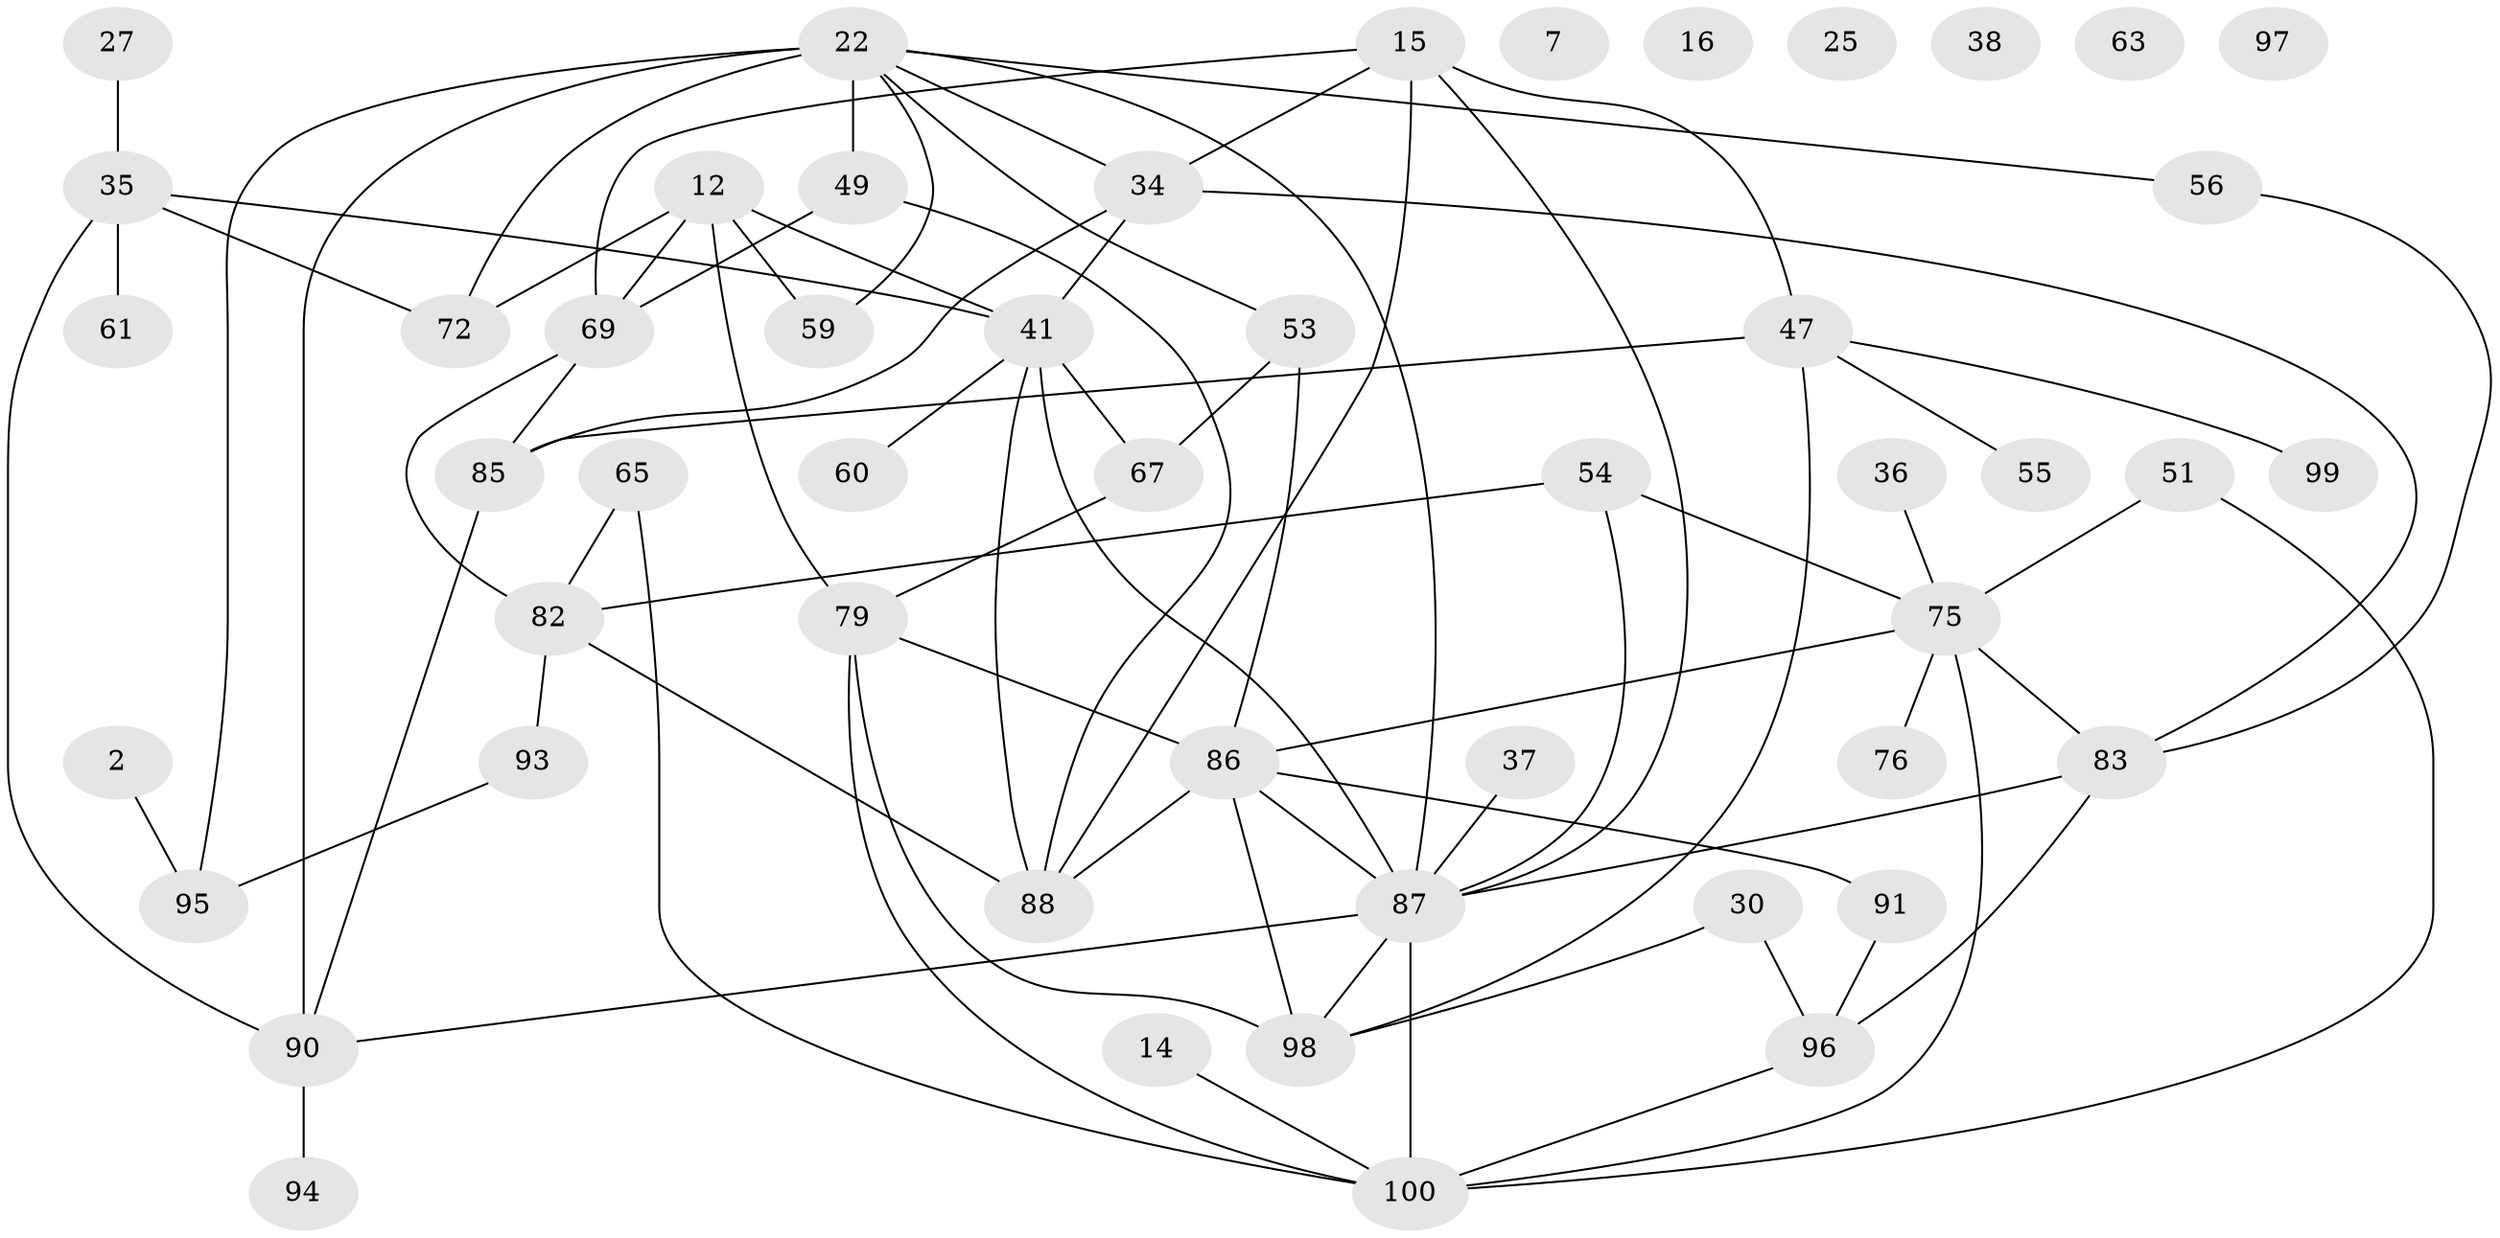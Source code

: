 // original degree distribution, {2: 0.25, 1: 0.14, 5: 0.1, 3: 0.24, 0: 0.06, 4: 0.13, 6: 0.02, 8: 0.02, 11: 0.01, 7: 0.03}
// Generated by graph-tools (version 1.1) at 2025/39/03/09/25 04:39:47]
// undirected, 50 vertices, 79 edges
graph export_dot {
graph [start="1"]
  node [color=gray90,style=filled];
  2;
  7;
  12;
  14;
  15;
  16;
  22;
  25;
  27;
  30;
  34 [super="+3"];
  35;
  36;
  37;
  38;
  41 [super="+18+6"];
  47;
  49;
  51;
  53;
  54;
  55;
  56 [super="+24"];
  59;
  60;
  61;
  63;
  65 [super="+50"];
  67 [super="+39"];
  69 [super="+26+44"];
  72 [super="+64"];
  75 [super="+21+68+74"];
  76;
  79 [super="+66"];
  82 [super="+58"];
  83 [super="+80+52"];
  85 [super="+48"];
  86 [super="+81+45"];
  87 [super="+29+77"];
  88 [super="+43+1"];
  90 [super="+71"];
  91;
  93;
  94;
  95 [super="+84"];
  96;
  97;
  98 [super="+33+92"];
  99;
  100 [super="+78+89"];
  2 -- 95;
  12 -- 41 [weight=2];
  12 -- 59;
  12 -- 72;
  12 -- 79;
  12 -- 69;
  14 -- 100;
  15 -- 47;
  15 -- 69;
  15 -- 88;
  15 -- 34;
  15 -- 87;
  22 -- 34;
  22 -- 49;
  22 -- 53;
  22 -- 59;
  22 -- 72;
  22 -- 90 [weight=2];
  22 -- 95 [weight=2];
  22 -- 56;
  22 -- 87;
  27 -- 35;
  30 -- 96;
  30 -- 98;
  34 -- 83;
  34 -- 85;
  34 -- 41;
  35 -- 41 [weight=2];
  35 -- 61;
  35 -- 90 [weight=2];
  35 -- 72;
  36 -- 75;
  37 -- 87;
  41 -- 60;
  41 -- 67;
  41 -- 88;
  41 -- 87;
  47 -- 55;
  47 -- 85 [weight=2];
  47 -- 99;
  47 -- 98 [weight=2];
  49 -- 88;
  49 -- 69;
  51 -- 100;
  51 -- 75;
  53 -- 86;
  53 -- 67;
  54 -- 82;
  54 -- 75 [weight=2];
  54 -- 87 [weight=2];
  56 -- 83;
  65 -- 82;
  65 -- 100;
  67 -- 79;
  69 -- 85;
  69 -- 82;
  75 -- 83 [weight=5];
  75 -- 86 [weight=3];
  75 -- 76;
  75 -- 100;
  79 -- 86;
  79 -- 98;
  79 -- 100;
  82 -- 88;
  82 -- 93;
  83 -- 96;
  83 -- 87;
  85 -- 90;
  86 -- 91;
  86 -- 98 [weight=3];
  86 -- 88;
  86 -- 87 [weight=2];
  87 -- 90 [weight=2];
  87 -- 98;
  87 -- 100 [weight=2];
  90 -- 94;
  91 -- 96;
  93 -- 95;
  96 -- 100;
}
